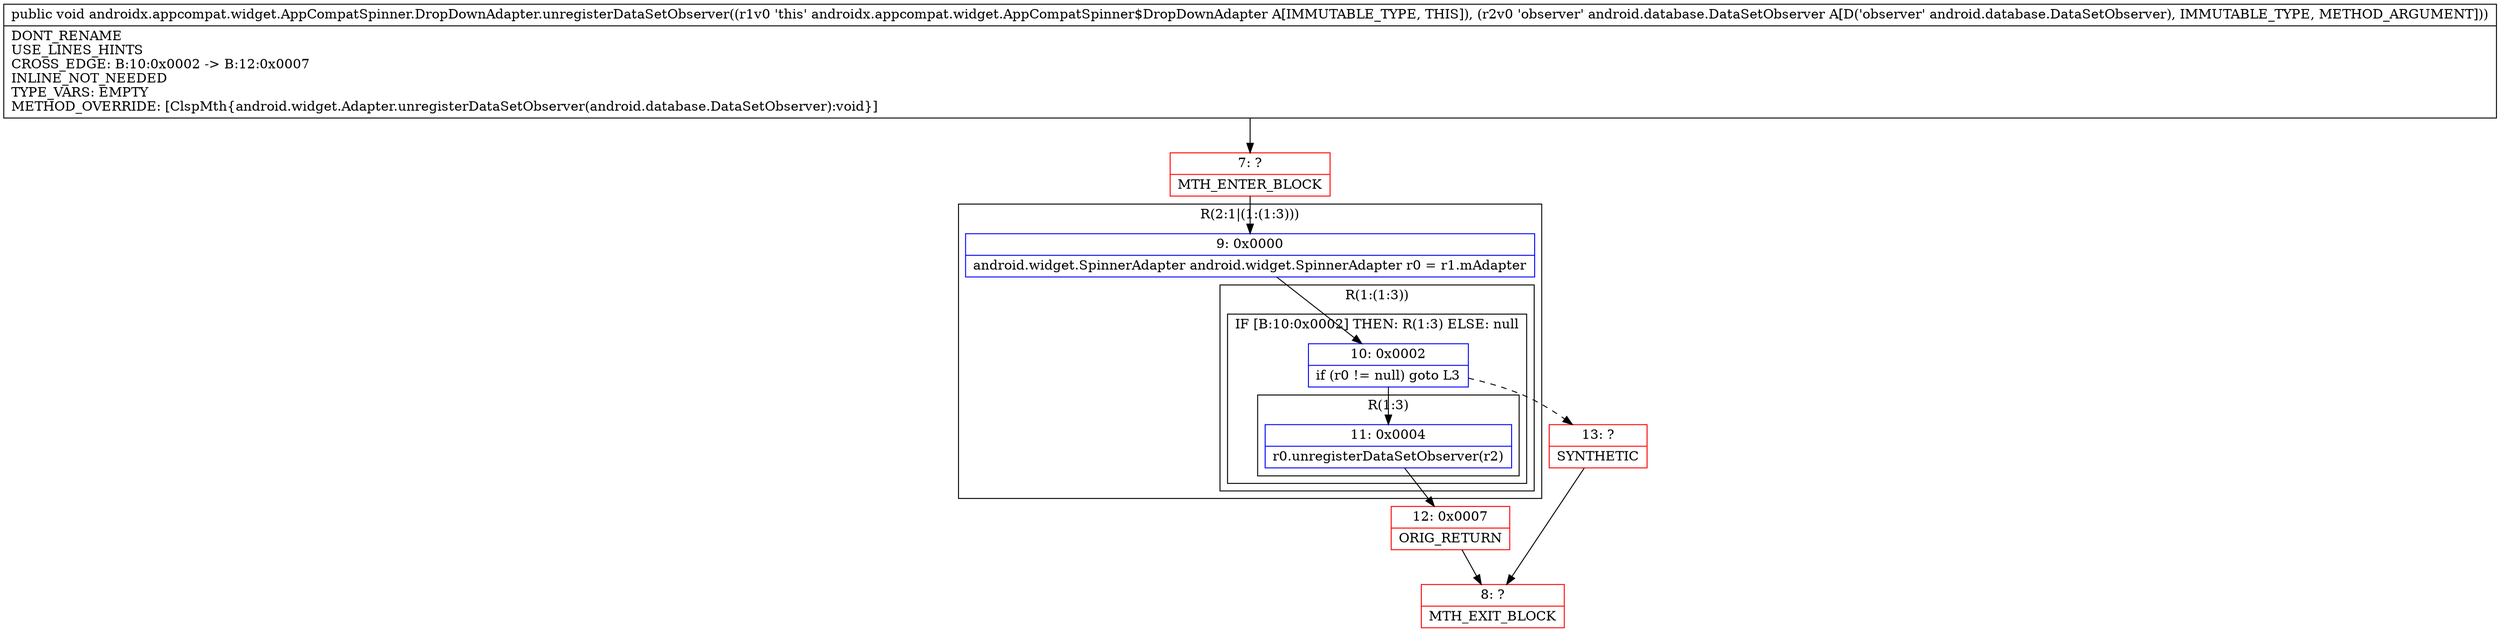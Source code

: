 digraph "CFG forandroidx.appcompat.widget.AppCompatSpinner.DropDownAdapter.unregisterDataSetObserver(Landroid\/database\/DataSetObserver;)V" {
subgraph cluster_Region_1834520152 {
label = "R(2:1|(1:(1:3)))";
node [shape=record,color=blue];
Node_9 [shape=record,label="{9\:\ 0x0000|android.widget.SpinnerAdapter android.widget.SpinnerAdapter r0 = r1.mAdapter\l}"];
subgraph cluster_Region_2007026736 {
label = "R(1:(1:3))";
node [shape=record,color=blue];
subgraph cluster_IfRegion_337956449 {
label = "IF [B:10:0x0002] THEN: R(1:3) ELSE: null";
node [shape=record,color=blue];
Node_10 [shape=record,label="{10\:\ 0x0002|if (r0 != null) goto L3\l}"];
subgraph cluster_Region_1703468589 {
label = "R(1:3)";
node [shape=record,color=blue];
Node_11 [shape=record,label="{11\:\ 0x0004|r0.unregisterDataSetObserver(r2)\l}"];
}
}
}
}
Node_7 [shape=record,color=red,label="{7\:\ ?|MTH_ENTER_BLOCK\l}"];
Node_12 [shape=record,color=red,label="{12\:\ 0x0007|ORIG_RETURN\l}"];
Node_8 [shape=record,color=red,label="{8\:\ ?|MTH_EXIT_BLOCK\l}"];
Node_13 [shape=record,color=red,label="{13\:\ ?|SYNTHETIC\l}"];
MethodNode[shape=record,label="{public void androidx.appcompat.widget.AppCompatSpinner.DropDownAdapter.unregisterDataSetObserver((r1v0 'this' androidx.appcompat.widget.AppCompatSpinner$DropDownAdapter A[IMMUTABLE_TYPE, THIS]), (r2v0 'observer' android.database.DataSetObserver A[D('observer' android.database.DataSetObserver), IMMUTABLE_TYPE, METHOD_ARGUMENT]))  | DONT_RENAME\lUSE_LINES_HINTS\lCROSS_EDGE: B:10:0x0002 \-\> B:12:0x0007\lINLINE_NOT_NEEDED\lTYPE_VARS: EMPTY\lMETHOD_OVERRIDE: [ClspMth\{android.widget.Adapter.unregisterDataSetObserver(android.database.DataSetObserver):void\}]\l}"];
MethodNode -> Node_7;Node_9 -> Node_10;
Node_10 -> Node_11;
Node_10 -> Node_13[style=dashed];
Node_11 -> Node_12;
Node_7 -> Node_9;
Node_12 -> Node_8;
Node_13 -> Node_8;
}

